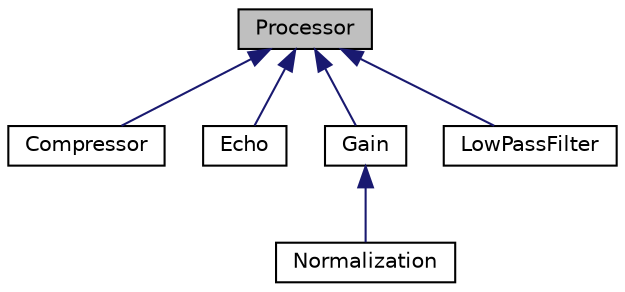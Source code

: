 digraph "Processor"
{
 // LATEX_PDF_SIZE
  edge [fontname="Helvetica",fontsize="10",labelfontname="Helvetica",labelfontsize="10"];
  node [fontname="Helvetica",fontsize="10",shape=record];
  Node1 [label="Processor",height=0.2,width=0.4,color="black", fillcolor="grey75", style="filled", fontcolor="black",tooltip="A Processor parent class.  This class has a public constructor that initializes the sample...."];
  Node1 -> Node2 [dir="back",color="midnightblue",fontsize="10",style="solid",fontname="Helvetica"];
  Node2 [label="Compressor",height=0.2,width=0.4,color="black", fillcolor="white", style="filled",URL="$dc/db7/classCompressor.html",tooltip="A sound compressor class that inherits from the Processor class.   This class has a public constructo..."];
  Node1 -> Node3 [dir="back",color="midnightblue",fontsize="10",style="solid",fontname="Helvetica"];
  Node3 [label="Echo",height=0.2,width=0.4,color="black", fillcolor="white", style="filled",URL="$dc/dd7/classEcho.html",tooltip="A sound echoing class that inherits from the Processor class.  This class has a public constructor th..."];
  Node1 -> Node4 [dir="back",color="midnightblue",fontsize="10",style="solid",fontname="Helvetica"];
  Node4 [label="Gain",height=0.2,width=0.4,color="black", fillcolor="white", style="filled",URL="$d7/d1e/classGain.html",tooltip="A gain class that inherits from the Processor class.  This class has a public constructor that calls ..."];
  Node4 -> Node5 [dir="back",color="midnightblue",fontsize="10",style="solid",fontname="Helvetica"];
  Node5 [label="Normalization",height=0.2,width=0.4,color="black", fillcolor="white", style="filled",URL="$d6/d51/classNormalization.html",tooltip="A sound normalization class that inherits from the Gain class.  This class has a public constructor t..."];
  Node1 -> Node6 [dir="back",color="midnightblue",fontsize="10",style="solid",fontname="Helvetica"];
  Node6 [label="LowPassFilter",height=0.2,width=0.4,color="black", fillcolor="white", style="filled",URL="$d9/d1a/classLowPassFilter.html",tooltip="A LowPassFilter class.  This class doesn't work.  ."];
}
